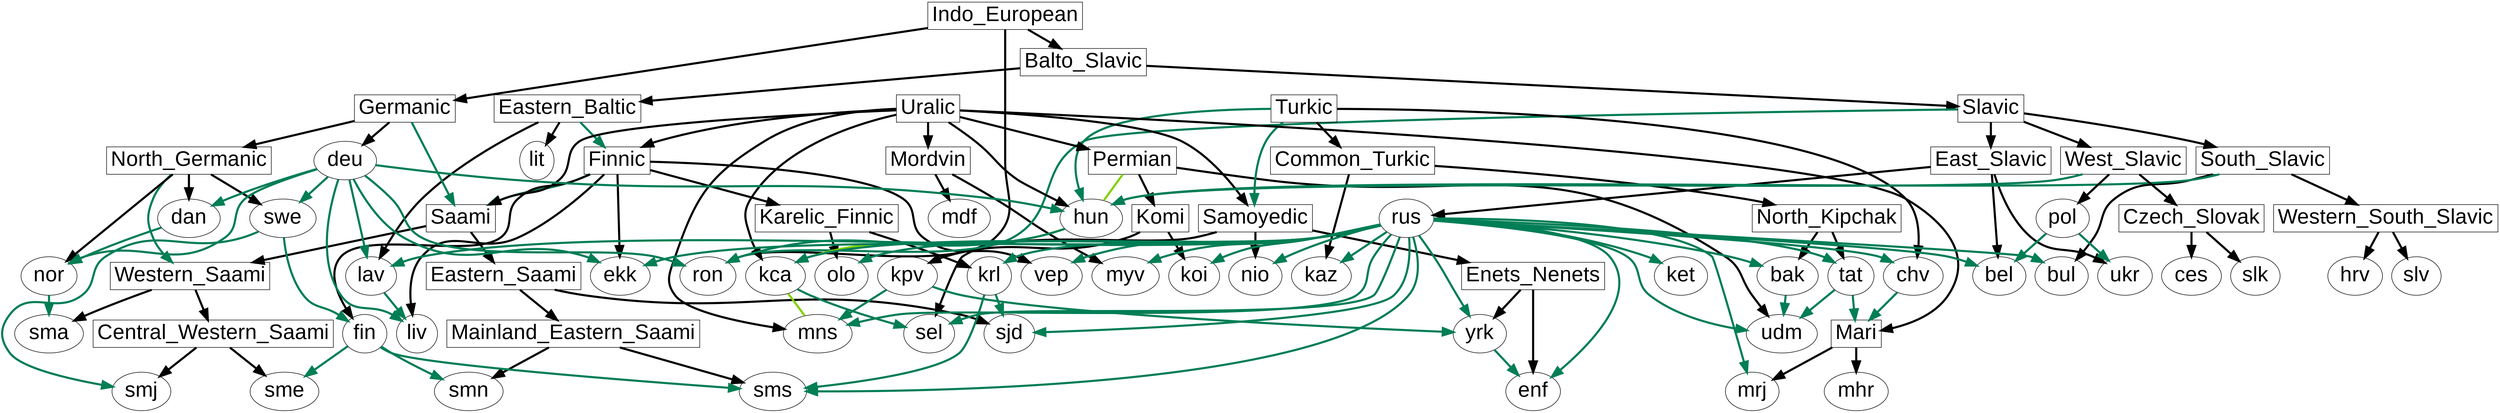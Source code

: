 digraph LanguageGraph
{
  splines=true;
  node [ fontname=Arial, fontcolor=black, fontsize=40];
  Balto_Slavic [pos="2800.0,2450.0", shape=box, width="0.1", height="0.05"];
  Central_Western_Saami [pos="2000.0,3330.0", shape=box, width="0.1", height="0.05"];
  Common_Turkic [pos="5400.0,2400.0", shape=box, width="0.1", height="0.05"];
  Czech_Slovak [pos="2050.0,2500.0", shape=box, width="0.1", height="0.05"];
  East_Slavic [pos="2700.0,2700.0", shape=box, width="0.1", height="0.05"];
  Eastern_Baltic [pos="2400.0,2800.0", shape=box, width="0.1", height="0.05"];
  Eastern_Saami [pos="2800.0,3450.0", shape=box, width="0.1", height="0.05"];
  Enets_Nenets [pos="5000.0,3400.0", shape=box, width="0.1", height="0.05"];
  Finnic [pos="2600.0,2920.0", shape=box, width="0.1", height="0.05"];
  Germanic [pos="1650.0,2600.0", shape=box, width="0.1", height="0.05"];
  Indo_European [pos="2800.0,2330.0", shape=box, width="0.1", height="0.05"];
  Karelic_Finnic [pos="2550.0,3125.0", shape=box, width="0.1", height="0.05"];
  Komi [pos="3800.0,3100.0", shape=box, width="0.1", height="0.05"];
  Mainland_Eastern_Saami [pos="2450.0,3550.0", shape=box, width="0.1", height="0.05"];
  Mari [pos="3400.0,2980.0", shape=box, width="0.1", height="0.05"];
  Mordvin [pos="3350.0,2700.0", shape=box, width="0.1", height="0.05"];
  North_Germanic [pos="1550.0,2900.0", shape=box, width="0.1", height="0.05"];
  North_Kipchak [pos="4200.0,2400.0", shape=box, width="0.1", height="0.05"];
  Permian [pos="3850.0,2950.0", shape=box, width="0.1", height="0.05"];
  Saami [pos="2900.0,3250.0", shape=box, width="0.1", height="0.05"];
  Samoyedic [pos="4800.0,2875.0", shape=box, width="0.1", height="0.05"];
  Slavic [pos="2900.0,2590.0", shape=box, width="0.1", height="0.05"];
  South_Slavic [pos="2050.0,2250.0", shape=box, width="0.1", height="0.05"];
  Turkic [pos="5350.0,2500.0", shape=box, width="0.1", height="0.05"];
  Uralic [pos="4100.0,2800.0", shape=box, width="0.1", height="0.05"];
  West_Slavic [pos="2250.0,2570.0", shape=box, width="0.1", height="0.05"];
  Western_South_Slavic [pos="1700.0,2200.0", shape=box, width="0.1", height="0.05"];
  Western_Saami [pos="2050.0,3250.0", shape=box, width="0.1", height="0.05"];
  bak [pos="3900.0,2650.0", width="0.1", height="0.05"];
  bel [pos="2300.0,2650.0", width="0.1", height="0.05"];
  bul [pos="2250.0,2125.0", width="0.1", height="0.05"];
  ces [pos="1750.0,2500.0", width="0.1", height="0.05"];
  chv [pos="3375.0,2775.0", width="0.1", height="0.05"];
  dan [pos="1500.0,2800.0", width="0.1", height="0.05"];
  deu [pos="1550.0,2450.0", width="0.1", height="0.05"];
  ekk [pos="2300.0,2950.0", width="0.1", height="0.05"];
  enf [pos="5185.0,3450.0", width="0.1", height="0.05"];
  fin [pos="2250.0,3100.0", width="0.1", height="0.05"];
  hrv [pos="1825.0,2275.0", width="0.1", height="0.05"];
  hun [pos="2000.0,2320.0", width="0.1", height="0.05"];
  kaz [pos="4500.0,2500.0", width="0.1", height="0.05"];
  kca [pos="4250.0,3250.0", width="0.1", height="0.05"];
  ket [pos="5350.0,3200.0", width="0.1", height="0.05"];
  koi [pos="3725.0,3000.0", width="0.1", height="0.05"];
  kpv [pos="3700.0,3230.0", width="0.1", height="0.05"];
  krl [pos="2650.0,3200.0", width="0.1", height="0.05"];
  lav [pos="2200.0,2840.0", width="0.1", height="0.05"];
  lit [pos="2200.0,2750.0", width="0.1", height="0.05"];
  liv [pos="2075.0,2870.0", width="0.1", height="0.05"];
  mdf [pos="3150.0,2700.0", width="0.1", height="0.05"];
  mhr [pos="3475.0,2880.0", width="0.1", height="0.05"];
  mns [pos="4100.0,3100.0", width="0.1", height="0.05"];
  mrj [pos="3316.5,2870.0", width="0.1", height="0.05"];
  myv [pos="3275.0,2600.0", width="0.1", height="0.05"];
  nio [pos="5600.0,3550.0", width="0.1", height="0.05"];
  nor [pos="1400.0,3050.0", width="0.1", height="0.05"];
  olo [pos="2650.0,3050.0", width="0.1", height="0.05"];
  pol [pos="2000.0,2620.0", width="0.1", height="0.05"];
  ron [pos="2250.0,2270.0", width="0.1", height="0.05"];
  rus [pos="2950.0,2800.0", width="0.1", height="0.05"];
  sel [pos="5100.0,3250.0", width="0.1", height="0.05"];
  sjd [pos="2800.0,3350.0", width="0.1", height="0.05"];
  slk [pos="2000.0,2420.0", width="0.1", height="0.05"];
  slv [pos="1550.0,2275.0", width="0.1", height="0.05"];
  sma [pos="1750.0,3233.5", width="0.1", height="0.05"];
  sme [pos="2200.0,3450.0", width="0.1", height="0.05"];
  smj [pos="1825.0,3400.0", width="0.1", height="0.05"];
  smn [pos="2350.0,3350.0", width="0.1", height="0.05"];
  sms [pos="2460.0,3400.0", width="0.1", height="0.05"];
  swe [pos="1750.0,3000.0", width="0.1", height="0.05"];
  tat [pos="3550.0,2800.0", width="0.1", height="0.05"];
  udm [pos="3625.0,2875.0", width="0.1", height="0.05"];
  ukr [pos="2550.0,2500.0", width="0.1", height="0.05"];
  vep [pos="2800.0,2980.0", width="0.1", height="0.05"];
  yrk [pos="4800.0,3500.0", width="0.1", height="0.05"];
subgraph undirected
{
  edge [dir=none];
}
subgraph bidirected
{
  edge [dir=none];
  Permian -> hun [color="#80d100ff",penwidth="4"];
  hun -> kca [color="#80d100ff",penwidth="4"];
  kca -> mns [color="#80d100ff",penwidth="4"];
}
subgraph directed
{
  edge [arrowsize=2];
  Eastern_Baltic -> Finnic [color="#007e56ff",penwidth="4"];
  rus -> lav [color="#007e56ff",penwidth="4"];
  deu -> lav [color="#007e56ff",penwidth="4"];
  lav -> liv [color="#007e56ff",penwidth="4"];
  Slavic -> ron [color="#007e56ff",penwidth="4"];
  rus -> bel [color="#007e56ff",penwidth="4"];
  pol -> bel [color="#007e56ff",penwidth="4"];
  rus -> bul [color="#007e56ff",penwidth="4"];
  rus -> bak [color="#007e56ff",penwidth="4"];
  rus -> tat [color="#007e56ff",penwidth="4"];
  rus -> kaz [color="#007e56ff",penwidth="4"];
  rus -> chv [color="#007e56ff",penwidth="4"];
  rus -> krl [color="#007e56ff",penwidth="4"];
  rus -> olo [color="#007e56ff",penwidth="4"];
  rus -> ekk [color="#007e56ff",penwidth="4"];
  rus -> vep [color="#007e56ff",penwidth="4"];
  rus -> mrj [color="#007e56ff",penwidth="4"];
  rus -> myv [color="#007e56ff",penwidth="4"];
  rus -> koi [color="#007e56ff",penwidth="4"];
  rus -> udm [color="#007e56ff",penwidth="4"];
  rus -> sms [color="#007e56ff",penwidth="4"];
  rus -> sjd [color="#007e56ff",penwidth="4"];
  rus -> enf [color="#007e56ff",penwidth="4"];
  rus -> yrk [color="#007e56ff",penwidth="4"];
  rus -> nio [color="#007e56ff",penwidth="4"];
  rus -> sel [color="#007e56ff",penwidth="4"];
  rus -> kca [color="#007e56ff",penwidth="4"];
  rus -> mns [color="#007e56ff",penwidth="4"];
  rus -> ket [color="#007e56ff",penwidth="4"];
  pol -> ukr [color="#007e56ff",penwidth="4"];
  South_Slavic -> hun [color="#007e56ff",penwidth="4"];
  West_Slavic -> hun [color="#007e56ff",penwidth="4"];
  Germanic -> Saami [color="#007e56ff",penwidth="4"];
  North_Germanic -> Western_Saami [color="#007e56ff",penwidth="4"];
  dan -> nor [color="#007e56ff",penwidth="4"];
  deu -> dan [color="#007e56ff",penwidth="4"];
  deu -> nor [color="#007e56ff",penwidth="4"];
  nor -> sma [color="#007e56ff",penwidth="4"];
  deu -> swe [color="#007e56ff",penwidth="4"];
  swe -> fin [color="#007e56ff",penwidth="4"];
  swe -> smj [color="#007e56ff",penwidth="4"];
  deu -> ron [color="#007e56ff",penwidth="4"];
  deu -> ekk [color="#007e56ff",penwidth="4"];
  deu -> liv [color="#007e56ff",penwidth="4"];
  deu -> hun [color="#007e56ff",penwidth="4"];
  hun -> ron [color="#007e56ff",penwidth="4"];
  Turkic -> Samoyedic [color="#007e56ff",penwidth="4"];
  Turkic -> hun [color="#007e56ff",penwidth="4"];
  bak -> udm [color="#007e56ff",penwidth="4"];
  tat -> Mari [color="#007e56ff",penwidth="4"];
  tat -> udm [color="#007e56ff",penwidth="4"];
  chv -> Mari [color="#007e56ff",penwidth="4"];
  Finnic -> Saami [color="#007e56ff",penwidth="4"];
  krl -> sms [color="#007e56ff",penwidth="4"];
  krl -> sjd [color="#007e56ff",penwidth="4"];
  fin -> smn [color="#007e56ff",penwidth="4"];
  fin -> sms [color="#007e56ff",penwidth="4"];
  fin -> sme [color="#007e56ff",penwidth="4"];
  kpv -> yrk [color="#007e56ff",penwidth="4"];
  kpv -> mns [color="#007e56ff",penwidth="4"];
  yrk -> enf [color="#007e56ff",penwidth="4"];
  kca -> sel [color="#007e56ff",penwidth="4"];
}
subgraph directedPreset
{
  edge [arrowsize=2];
  Indo_European -> Balto_Slavic [color="#000000ff",penwidth="4"];
  Indo_European -> Germanic [color="#000000ff",penwidth="4"];
  Indo_European -> ron [color="#000000ff",penwidth="4"];
  Balto_Slavic -> Eastern_Baltic [color="#000000ff",penwidth="4"];
  Balto_Slavic -> Slavic [color="#000000ff",penwidth="4"];
  Eastern_Baltic -> lav [color="#000000ff",penwidth="4"];
  Eastern_Baltic -> lit [color="#000000ff",penwidth="4"];
  Slavic -> East_Slavic [color="#000000ff",penwidth="4"];
  Slavic -> South_Slavic [color="#000000ff",penwidth="4"];
  Slavic -> West_Slavic [color="#000000ff",penwidth="4"];
  East_Slavic -> bel [color="#000000ff",penwidth="4"];
  East_Slavic -> rus [color="#000000ff",penwidth="4"];
  East_Slavic -> ukr [color="#000000ff",penwidth="4"];
  South_Slavic -> Western_South_Slavic [color="#000000ff",penwidth="4"];
  South_Slavic -> bul [color="#000000ff",penwidth="4"];
  Western_South_Slavic -> hrv [color="#000000ff",penwidth="4"];
  Western_South_Slavic -> slv [color="#000000ff",penwidth="4"];
  West_Slavic -> Czech_Slovak [color="#000000ff",penwidth="4"];
  West_Slavic -> pol [color="#000000ff",penwidth="4"];
  Czech_Slovak -> ces [color="#000000ff",penwidth="4"];
  Czech_Slovak -> slk [color="#000000ff",penwidth="4"];
  Germanic -> North_Germanic [color="#000000ff",penwidth="4"];
  Germanic -> deu [color="#000000ff",penwidth="4"];
  North_Germanic -> dan [color="#000000ff",penwidth="4"];
  North_Germanic -> nor [color="#000000ff",penwidth="4"];
  North_Germanic -> swe [color="#000000ff",penwidth="4"];
  Turkic -> Common_Turkic [color="#000000ff",penwidth="4"];
  Turkic -> chv [color="#000000ff",penwidth="4"];
  Common_Turkic -> North_Kipchak [color="#000000ff",penwidth="4"];
  Common_Turkic -> kaz [color="#000000ff",penwidth="4"];
  North_Kipchak -> bak [color="#000000ff",penwidth="4"];
  North_Kipchak -> tat [color="#000000ff",penwidth="4"];
  Uralic -> Finnic [color="#000000ff",penwidth="4"];
  Uralic -> Mari [color="#000000ff",penwidth="4"];
  Uralic -> Mordvin [color="#000000ff",penwidth="4"];
  Uralic -> Permian [color="#000000ff",penwidth="4"];
  Uralic -> Saami [color="#000000ff",penwidth="4"];
  Uralic -> Samoyedic [color="#000000ff",penwidth="4"];
  Uralic -> hun [color="#000000ff",penwidth="4"];
  Uralic -> kca [color="#000000ff",penwidth="4"];
  Uralic -> mns [color="#000000ff",penwidth="4"];
  Finnic -> Karelic_Finnic [color="#000000ff",penwidth="4"];
  Finnic -> ekk [color="#000000ff",penwidth="4"];
  Finnic -> fin [color="#000000ff",penwidth="4"];
  Finnic -> liv [color="#000000ff",penwidth="4"];
  Finnic -> vep [color="#000000ff",penwidth="4"];
  Karelic_Finnic -> krl [color="#000000ff",penwidth="4"];
  Karelic_Finnic -> olo [color="#000000ff",penwidth="4"];
  Mari -> mhr [color="#000000ff",penwidth="4"];
  Mari -> mrj [color="#000000ff",penwidth="4"];
  Mordvin -> mdf [color="#000000ff",penwidth="4"];
  Mordvin -> myv [color="#000000ff",penwidth="4"];
  Permian -> Komi [color="#000000ff",penwidth="4"];
  Permian -> udm [color="#000000ff",penwidth="4"];
  Komi -> koi [color="#000000ff",penwidth="4"];
  Komi -> kpv [color="#000000ff",penwidth="4"];
  Saami -> Eastern_Saami [color="#000000ff",penwidth="4"];
  Saami -> Western_Saami [color="#000000ff",penwidth="4"];
  Eastern_Saami -> Mainland_Eastern_Saami [color="#000000ff",penwidth="4"];
  Eastern_Saami -> sjd [color="#000000ff",penwidth="4"];
  Mainland_Eastern_Saami -> smn [color="#000000ff",penwidth="4"];
  Mainland_Eastern_Saami -> sms [color="#000000ff",penwidth="4"];
  Western_Saami -> Central_Western_Saami [color="#000000ff",penwidth="4"];
  Western_Saami -> sma [color="#000000ff",penwidth="4"];
  Central_Western_Saami -> sme [color="#000000ff",penwidth="4"];
  Central_Western_Saami -> smj [color="#000000ff",penwidth="4"];
  Samoyedic -> Enets_Nenets [color="#000000ff",penwidth="4"];
  Samoyedic -> nio [color="#000000ff",penwidth="4"];
  Samoyedic -> sel [color="#000000ff",penwidth="4"];
  Enets_Nenets -> enf [color="#000000ff",penwidth="4"];
  Enets_Nenets -> yrk [color="#000000ff",penwidth="4"];
}
}
